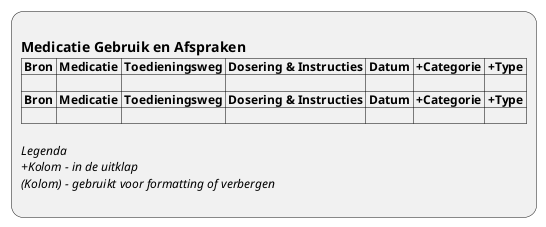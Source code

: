 @startuml ViewDefinition-Medicatiegegevens
:
== Medicatie Gebruik en Afspraken
|= Bron |= Medicatie |= Toedieningsweg |= Dosering & Instructies |= Datum |= +Categorie |= +Type |
| |
|= Bron |= Medicatie |= Toedieningsweg |= Dosering & Instructies |= Datum |= +Categorie |= +Type |
| |

//Legenda//
//+Kolom - in de uitklap//
//(Kolom) - gebruikt voor formatting of verbergen//
;
@enduml